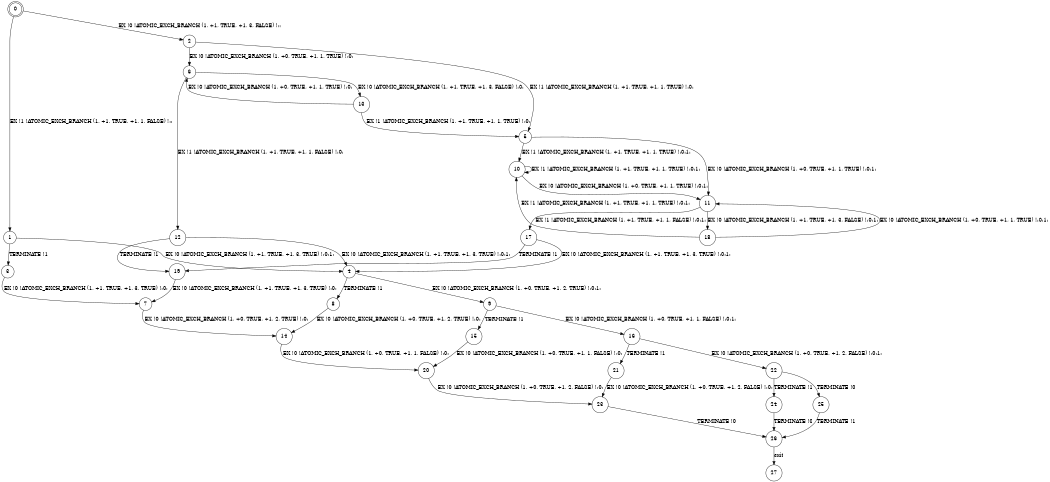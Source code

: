 digraph BCG {
size = "7, 10.5";
center = TRUE;
node [shape = circle];
0 [peripheries = 2];
0 -> 1 [label = "EX !1 !ATOMIC_EXCH_BRANCH (1, +1, TRUE, +1, 1, FALSE) !::"];
0 -> 2 [label = "EX !0 !ATOMIC_EXCH_BRANCH (1, +1, TRUE, +1, 3, FALSE) !::"];
1 -> 3 [label = "TERMINATE !1"];
1 -> 4 [label = "EX !0 !ATOMIC_EXCH_BRANCH (1, +1, TRUE, +1, 3, TRUE) !:0:1:"];
2 -> 5 [label = "EX !1 !ATOMIC_EXCH_BRANCH (1, +1, TRUE, +1, 1, TRUE) !:0:"];
2 -> 6 [label = "EX !0 !ATOMIC_EXCH_BRANCH (1, +0, TRUE, +1, 1, TRUE) !:0:"];
3 -> 7 [label = "EX !0 !ATOMIC_EXCH_BRANCH (1, +1, TRUE, +1, 3, TRUE) !:0:"];
4 -> 8 [label = "TERMINATE !1"];
4 -> 9 [label = "EX !0 !ATOMIC_EXCH_BRANCH (1, +0, TRUE, +1, 2, TRUE) !:0:1:"];
5 -> 10 [label = "EX !1 !ATOMIC_EXCH_BRANCH (1, +1, TRUE, +1, 1, TRUE) !:0:1:"];
5 -> 11 [label = "EX !0 !ATOMIC_EXCH_BRANCH (1, +0, TRUE, +1, 1, TRUE) !:0:1:"];
6 -> 12 [label = "EX !1 !ATOMIC_EXCH_BRANCH (1, +1, TRUE, +1, 1, FALSE) !:0:"];
6 -> 13 [label = "EX !0 !ATOMIC_EXCH_BRANCH (1, +1, TRUE, +1, 3, FALSE) !:0:"];
7 -> 14 [label = "EX !0 !ATOMIC_EXCH_BRANCH (1, +0, TRUE, +1, 2, TRUE) !:0:"];
8 -> 14 [label = "EX !0 !ATOMIC_EXCH_BRANCH (1, +0, TRUE, +1, 2, TRUE) !:0:"];
9 -> 15 [label = "TERMINATE !1"];
9 -> 16 [label = "EX !0 !ATOMIC_EXCH_BRANCH (1, +0, TRUE, +1, 1, FALSE) !:0:1:"];
10 -> 10 [label = "EX !1 !ATOMIC_EXCH_BRANCH (1, +1, TRUE, +1, 1, TRUE) !:0:1:"];
10 -> 11 [label = "EX !0 !ATOMIC_EXCH_BRANCH (1, +0, TRUE, +1, 1, TRUE) !:0:1:"];
11 -> 17 [label = "EX !1 !ATOMIC_EXCH_BRANCH (1, +1, TRUE, +1, 1, FALSE) !:0:1:"];
11 -> 18 [label = "EX !0 !ATOMIC_EXCH_BRANCH (1, +1, TRUE, +1, 3, FALSE) !:0:1:"];
12 -> 19 [label = "TERMINATE !1"];
12 -> 4 [label = "EX !0 !ATOMIC_EXCH_BRANCH (1, +1, TRUE, +1, 3, TRUE) !:0:1:"];
13 -> 5 [label = "EX !1 !ATOMIC_EXCH_BRANCH (1, +1, TRUE, +1, 1, TRUE) !:0:"];
13 -> 6 [label = "EX !0 !ATOMIC_EXCH_BRANCH (1, +0, TRUE, +1, 1, TRUE) !:0:"];
14 -> 20 [label = "EX !0 !ATOMIC_EXCH_BRANCH (1, +0, TRUE, +1, 1, FALSE) !:0:"];
15 -> 20 [label = "EX !0 !ATOMIC_EXCH_BRANCH (1, +0, TRUE, +1, 1, FALSE) !:0:"];
16 -> 21 [label = "TERMINATE !1"];
16 -> 22 [label = "EX !0 !ATOMIC_EXCH_BRANCH (1, +0, TRUE, +1, 2, FALSE) !:0:1:"];
17 -> 19 [label = "TERMINATE !1"];
17 -> 4 [label = "EX !0 !ATOMIC_EXCH_BRANCH (1, +1, TRUE, +1, 3, TRUE) !:0:1:"];
18 -> 10 [label = "EX !1 !ATOMIC_EXCH_BRANCH (1, +1, TRUE, +1, 1, TRUE) !:0:1:"];
18 -> 11 [label = "EX !0 !ATOMIC_EXCH_BRANCH (1, +0, TRUE, +1, 1, TRUE) !:0:1:"];
19 -> 7 [label = "EX !0 !ATOMIC_EXCH_BRANCH (1, +1, TRUE, +1, 3, TRUE) !:0:"];
20 -> 23 [label = "EX !0 !ATOMIC_EXCH_BRANCH (1, +0, TRUE, +1, 2, FALSE) !:0:"];
21 -> 23 [label = "EX !0 !ATOMIC_EXCH_BRANCH (1, +0, TRUE, +1, 2, FALSE) !:0:"];
22 -> 24 [label = "TERMINATE !1"];
22 -> 25 [label = "TERMINATE !0"];
23 -> 26 [label = "TERMINATE !0"];
24 -> 26 [label = "TERMINATE !0"];
25 -> 26 [label = "TERMINATE !1"];
26 -> 27 [label = "exit"];
}
